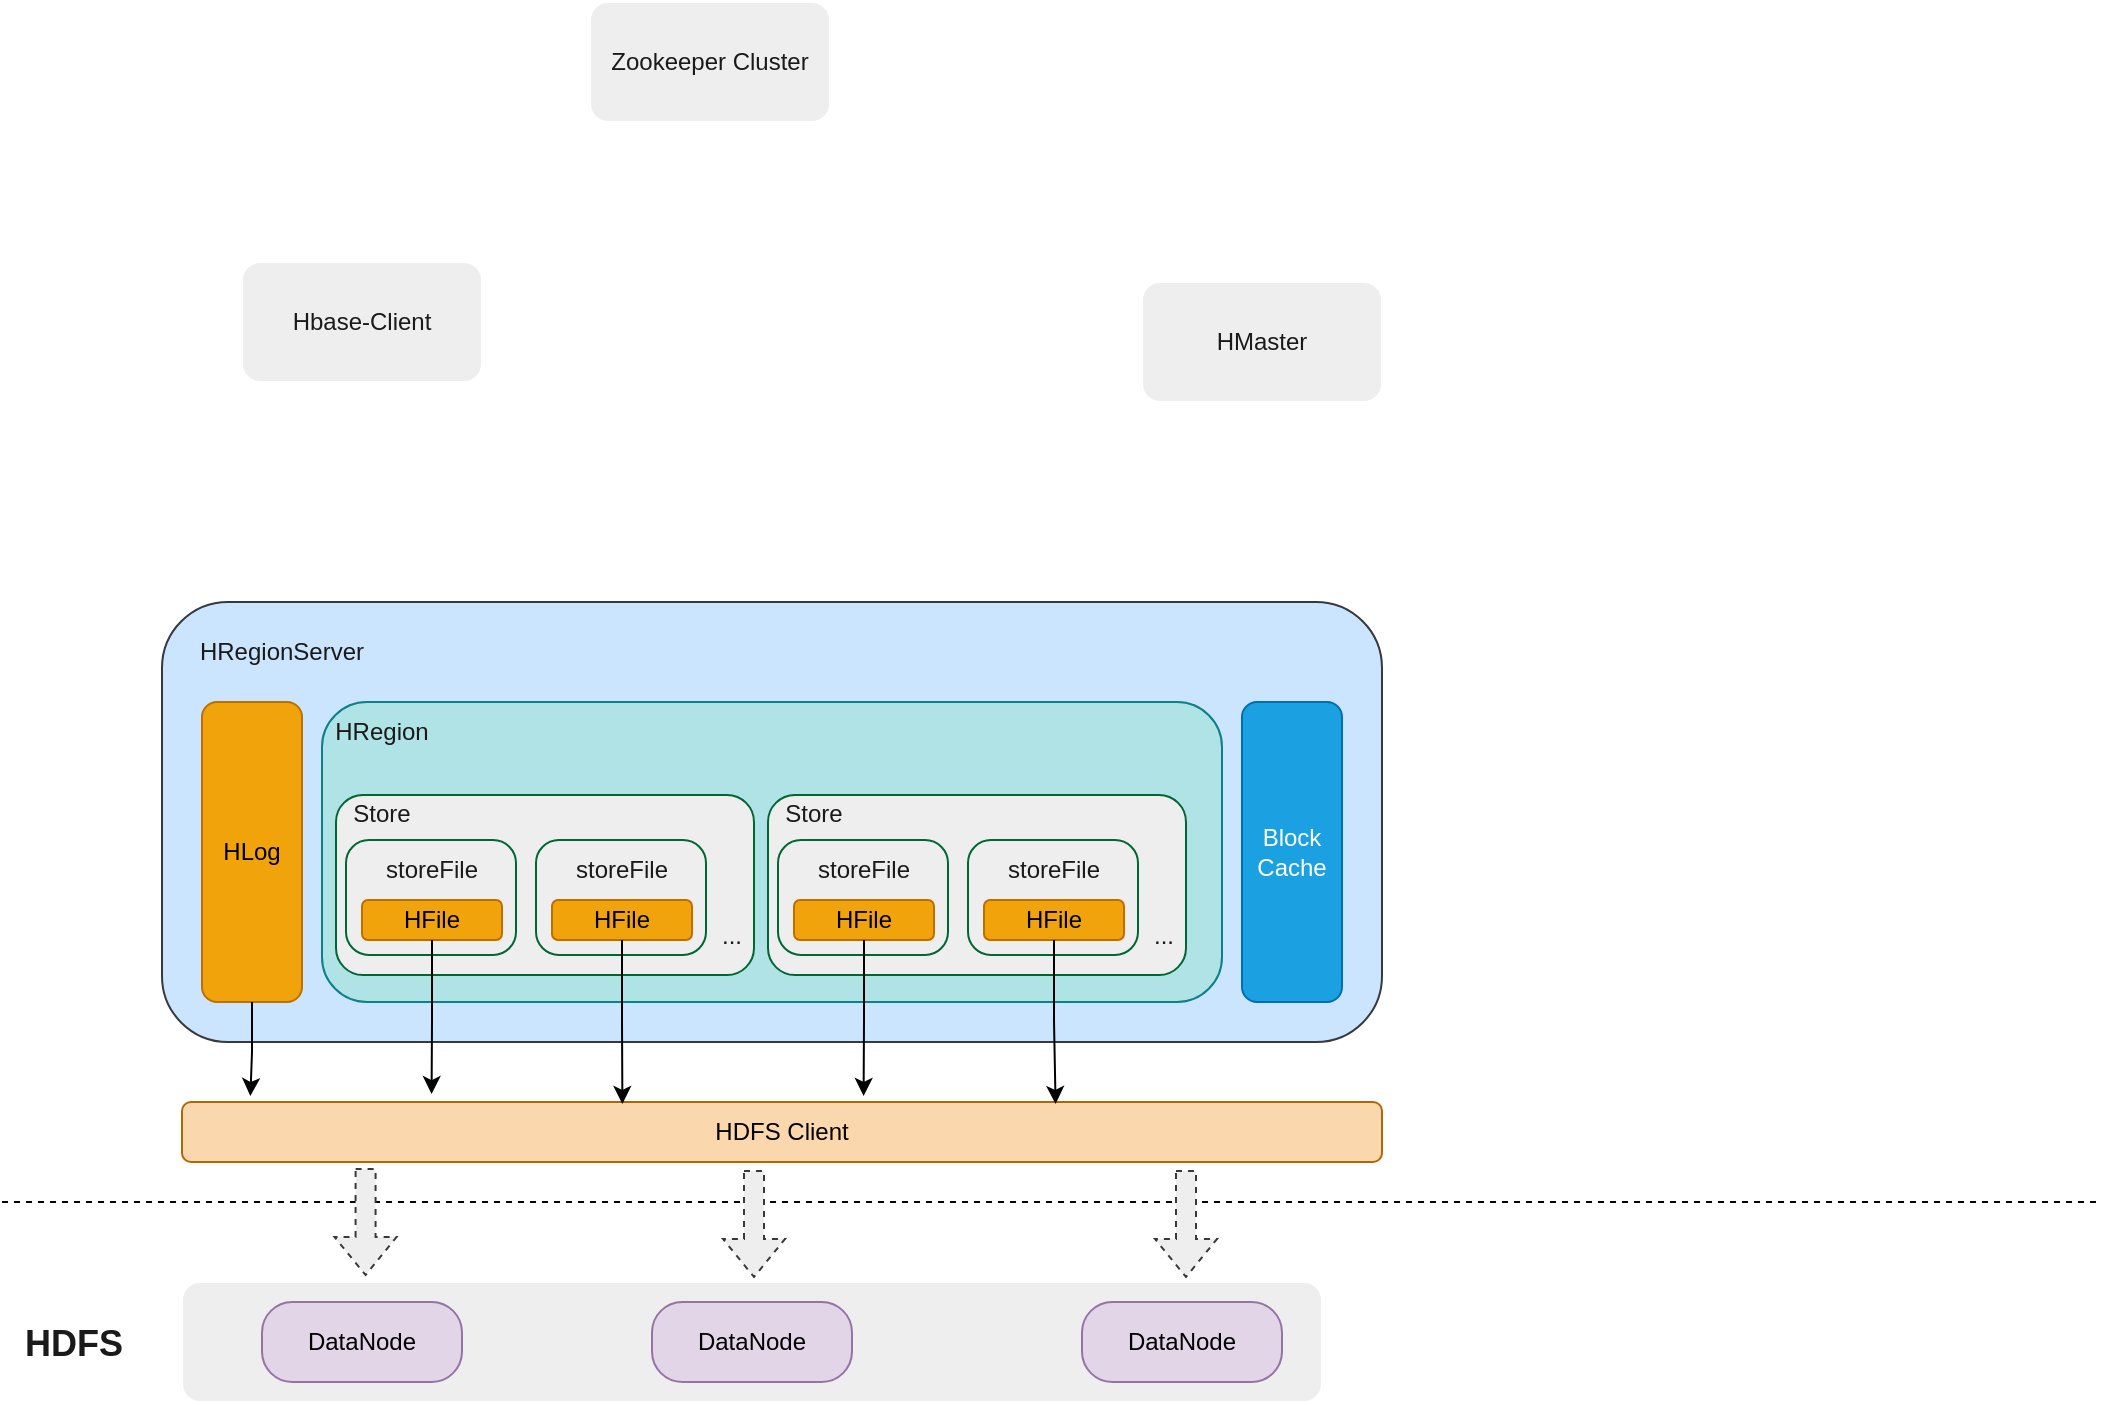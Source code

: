 <mxfile version="22.0.6" type="github">
  <diagram name="第 1 页" id="qOAIUotEJ7jFlLrmoN4y">
    <mxGraphModel dx="871" dy="553" grid="1" gridSize="10" guides="1" tooltips="1" connect="1" arrows="1" fold="1" page="1" pageScale="1" pageWidth="827" pageHeight="1169" math="0" shadow="0">
      <root>
        <mxCell id="0" />
        <mxCell id="1" parent="0" />
        <mxCell id="ZdKNUV4ZWtbOWoZ6B8-K-2" value="Hbase-Client" style="rounded=1;whiteSpace=wrap;html=1;labelBackgroundColor=none;fillColor=#EEEEEE;strokeColor=#FFFFFF;fontColor=#1A1A1A;" vertex="1" parent="1">
          <mxGeometry x="120" y="210" width="120" height="60" as="geometry" />
        </mxCell>
        <mxCell id="ZdKNUV4ZWtbOWoZ6B8-K-3" value="Zookeeper Cluster" style="rounded=1;whiteSpace=wrap;html=1;labelBackgroundColor=none;fillColor=#EEEEEE;strokeColor=#FFFFFF;fontColor=#1A1A1A;" vertex="1" parent="1">
          <mxGeometry x="294" y="80" width="120" height="60" as="geometry" />
        </mxCell>
        <mxCell id="ZdKNUV4ZWtbOWoZ6B8-K-4" value="HMaster" style="rounded=1;whiteSpace=wrap;html=1;labelBackgroundColor=none;fillColor=#EEEEEE;strokeColor=#FFFFFF;fontColor=#1A1A1A;" vertex="1" parent="1">
          <mxGeometry x="570" y="220" width="120" height="60" as="geometry" />
        </mxCell>
        <mxCell id="ZdKNUV4ZWtbOWoZ6B8-K-5" value="" style="rounded=1;whiteSpace=wrap;html=1;fillColor=#cce5ff;strokeColor=#36393d;labelBackgroundColor=none;" vertex="1" parent="1">
          <mxGeometry x="80" y="380" width="610" height="220" as="geometry" />
        </mxCell>
        <mxCell id="ZdKNUV4ZWtbOWoZ6B8-K-6" value="HRegionServer" style="text;html=1;strokeColor=none;fillColor=none;align=center;verticalAlign=middle;whiteSpace=wrap;rounded=1;labelBackgroundColor=none;fontColor=#1A1A1A;" vertex="1" parent="1">
          <mxGeometry x="80" y="390" width="120" height="30" as="geometry" />
        </mxCell>
        <mxCell id="ZdKNUV4ZWtbOWoZ6B8-K-7" value="HLog" style="rounded=1;whiteSpace=wrap;html=1;fillColor=#f0a30a;strokeColor=#BD7000;labelBackgroundColor=none;fontColor=#000000;" vertex="1" parent="1">
          <mxGeometry x="100" y="430" width="50" height="150" as="geometry" />
        </mxCell>
        <mxCell id="ZdKNUV4ZWtbOWoZ6B8-K-9" value="Block&lt;br&gt;Cache" style="rounded=1;whiteSpace=wrap;html=1;fillColor=#1ba1e2;strokeColor=#006EAF;labelBackgroundColor=none;fontColor=#ffffff;" vertex="1" parent="1">
          <mxGeometry x="620" y="430" width="50" height="150" as="geometry" />
        </mxCell>
        <mxCell id="ZdKNUV4ZWtbOWoZ6B8-K-10" value="" style="rounded=1;whiteSpace=wrap;html=1;fillColor=#b0e3e6;strokeColor=#0e8088;labelBackgroundColor=none;" vertex="1" parent="1">
          <mxGeometry x="160" y="430" width="450" height="150" as="geometry" />
        </mxCell>
        <mxCell id="ZdKNUV4ZWtbOWoZ6B8-K-11" value="HRegion" style="text;html=1;strokeColor=none;fillColor=none;align=center;verticalAlign=middle;whiteSpace=wrap;rounded=1;labelBackgroundColor=none;fontColor=#1A1A1A;" vertex="1" parent="1">
          <mxGeometry x="160" y="430" width="60" height="30" as="geometry" />
        </mxCell>
        <mxCell id="ZdKNUV4ZWtbOWoZ6B8-K-21" value="" style="rounded=1;whiteSpace=wrap;html=1;labelBackgroundColor=none;fillColor=#EEEEEE;strokeColor=#006633;fontColor=#1A1A1A;container=0;" vertex="1" parent="1">
          <mxGeometry x="383" y="476.5" width="209" height="90" as="geometry" />
        </mxCell>
        <mxCell id="ZdKNUV4ZWtbOWoZ6B8-K-22" value="Store" style="text;html=1;strokeColor=none;fillColor=none;align=center;verticalAlign=middle;whiteSpace=wrap;rounded=1;labelBackgroundColor=none;fontColor=#1A1A1A;container=0;" vertex="1" parent="1">
          <mxGeometry x="376" y="471" width="60" height="30" as="geometry" />
        </mxCell>
        <mxCell id="ZdKNUV4ZWtbOWoZ6B8-K-23" value="" style="rounded=1;whiteSpace=wrap;html=1;strokeColor=#006633;fontColor=#1A1A1A;fillColor=#EEEEEE;arcSize=20;container=0;" vertex="1" parent="1">
          <mxGeometry x="388" y="499" width="85" height="57.5" as="geometry" />
        </mxCell>
        <mxCell id="ZdKNUV4ZWtbOWoZ6B8-K-24" value="storeFile" style="text;html=1;strokeColor=none;fillColor=none;align=center;verticalAlign=middle;whiteSpace=wrap;rounded=0;fontColor=#1A1A1A;container=0;" vertex="1" parent="1">
          <mxGeometry x="401" y="499" width="60" height="30" as="geometry" />
        </mxCell>
        <mxCell id="ZdKNUV4ZWtbOWoZ6B8-K-25" value="HFile" style="rounded=1;whiteSpace=wrap;html=1;strokeColor=#BD7000;fontColor=#000000;fillColor=#f0a30a;container=0;" vertex="1" parent="1">
          <mxGeometry x="396" y="529" width="70" height="20" as="geometry" />
        </mxCell>
        <mxCell id="ZdKNUV4ZWtbOWoZ6B8-K-26" value="" style="rounded=1;whiteSpace=wrap;html=1;strokeColor=#006633;fontColor=#1A1A1A;fillColor=#EEEEEE;arcSize=20;container=0;" vertex="1" parent="1">
          <mxGeometry x="483" y="499" width="85" height="57.5" as="geometry" />
        </mxCell>
        <mxCell id="ZdKNUV4ZWtbOWoZ6B8-K-27" value="storeFile" style="text;html=1;strokeColor=none;fillColor=none;align=center;verticalAlign=middle;whiteSpace=wrap;rounded=0;fontColor=#1A1A1A;container=0;" vertex="1" parent="1">
          <mxGeometry x="496" y="499" width="60" height="30" as="geometry" />
        </mxCell>
        <mxCell id="ZdKNUV4ZWtbOWoZ6B8-K-28" value="HFile" style="rounded=1;whiteSpace=wrap;html=1;strokeColor=#BD7000;fontColor=#000000;fillColor=#f0a30a;container=0;" vertex="1" parent="1">
          <mxGeometry x="491" y="529" width="70" height="20" as="geometry" />
        </mxCell>
        <mxCell id="ZdKNUV4ZWtbOWoZ6B8-K-29" value="..." style="text;html=1;strokeColor=none;fillColor=none;align=center;verticalAlign=middle;whiteSpace=wrap;rounded=0;fontColor=#1A1A1A;container=0;" vertex="1" parent="1">
          <mxGeometry x="551" y="532" width="60" height="30" as="geometry" />
        </mxCell>
        <mxCell id="ZdKNUV4ZWtbOWoZ6B8-K-71" value="" style="rounded=1;whiteSpace=wrap;html=1;labelBackgroundColor=none;fillColor=#EEEEEE;strokeColor=#006633;fontColor=#1A1A1A;container=0;" vertex="1" parent="1">
          <mxGeometry x="167" y="476.5" width="209" height="90" as="geometry" />
        </mxCell>
        <mxCell id="ZdKNUV4ZWtbOWoZ6B8-K-72" value="Store" style="text;html=1;strokeColor=none;fillColor=none;align=center;verticalAlign=middle;whiteSpace=wrap;rounded=1;labelBackgroundColor=none;fontColor=#1A1A1A;container=0;" vertex="1" parent="1">
          <mxGeometry x="160" y="471" width="60" height="30" as="geometry" />
        </mxCell>
        <mxCell id="ZdKNUV4ZWtbOWoZ6B8-K-73" value="" style="rounded=1;whiteSpace=wrap;html=1;strokeColor=#006633;fontColor=#1A1A1A;fillColor=#EEEEEE;arcSize=20;container=0;" vertex="1" parent="1">
          <mxGeometry x="172" y="499" width="85" height="57.5" as="geometry" />
        </mxCell>
        <mxCell id="ZdKNUV4ZWtbOWoZ6B8-K-74" value="storeFile" style="text;html=1;strokeColor=none;fillColor=none;align=center;verticalAlign=middle;whiteSpace=wrap;rounded=0;fontColor=#1A1A1A;container=0;" vertex="1" parent="1">
          <mxGeometry x="185" y="499" width="60" height="30" as="geometry" />
        </mxCell>
        <mxCell id="ZdKNUV4ZWtbOWoZ6B8-K-75" value="HFile" style="rounded=1;whiteSpace=wrap;html=1;strokeColor=#BD7000;fontColor=#000000;fillColor=#f0a30a;container=0;" vertex="1" parent="1">
          <mxGeometry x="180" y="529" width="70" height="20" as="geometry" />
        </mxCell>
        <mxCell id="ZdKNUV4ZWtbOWoZ6B8-K-76" value="" style="rounded=1;whiteSpace=wrap;html=1;strokeColor=#006633;fontColor=#1A1A1A;fillColor=#EEEEEE;arcSize=20;container=0;" vertex="1" parent="1">
          <mxGeometry x="267" y="499" width="85" height="57.5" as="geometry" />
        </mxCell>
        <mxCell id="ZdKNUV4ZWtbOWoZ6B8-K-77" value="storeFile" style="text;html=1;strokeColor=none;fillColor=none;align=center;verticalAlign=middle;whiteSpace=wrap;rounded=0;fontColor=#1A1A1A;container=0;" vertex="1" parent="1">
          <mxGeometry x="280" y="499" width="60" height="30" as="geometry" />
        </mxCell>
        <mxCell id="ZdKNUV4ZWtbOWoZ6B8-K-78" value="HFile" style="rounded=1;whiteSpace=wrap;html=1;strokeColor=#BD7000;fontColor=#000000;fillColor=#f0a30a;container=0;" vertex="1" parent="1">
          <mxGeometry x="275" y="529" width="70" height="20" as="geometry" />
        </mxCell>
        <mxCell id="ZdKNUV4ZWtbOWoZ6B8-K-79" value="..." style="text;html=1;strokeColor=none;fillColor=none;align=center;verticalAlign=middle;whiteSpace=wrap;rounded=0;fontColor=#1A1A1A;container=0;" vertex="1" parent="1">
          <mxGeometry x="335" y="532" width="60" height="30" as="geometry" />
        </mxCell>
        <mxCell id="ZdKNUV4ZWtbOWoZ6B8-K-80" value="HDFS Client" style="rounded=1;whiteSpace=wrap;html=1;strokeColor=#b46504;fillColor=#fad7ac;" vertex="1" parent="1">
          <mxGeometry x="90" y="630" width="600" height="30" as="geometry" />
        </mxCell>
        <mxCell id="ZdKNUV4ZWtbOWoZ6B8-K-81" style="edgeStyle=orthogonalEdgeStyle;rounded=0;orthogonalLoop=1;jettySize=auto;html=1;exitX=0.5;exitY=1;exitDx=0;exitDy=0;entryX=0.057;entryY=-0.1;entryDx=0;entryDy=0;entryPerimeter=0;strokeColor=default;fontColor=#FFFFFF;strokeWidth=1;" edge="1" parent="1" source="ZdKNUV4ZWtbOWoZ6B8-K-7" target="ZdKNUV4ZWtbOWoZ6B8-K-80">
          <mxGeometry relative="1" as="geometry" />
        </mxCell>
        <mxCell id="ZdKNUV4ZWtbOWoZ6B8-K-82" style="edgeStyle=orthogonalEdgeStyle;rounded=0;orthogonalLoop=1;jettySize=auto;html=1;exitX=0.5;exitY=1;exitDx=0;exitDy=0;entryX=0.208;entryY=-0.133;entryDx=0;entryDy=0;entryPerimeter=0;strokeColor=#000000;fontColor=#FFFFFF;" edge="1" parent="1" source="ZdKNUV4ZWtbOWoZ6B8-K-75" target="ZdKNUV4ZWtbOWoZ6B8-K-80">
          <mxGeometry relative="1" as="geometry" />
        </mxCell>
        <mxCell id="ZdKNUV4ZWtbOWoZ6B8-K-83" style="edgeStyle=orthogonalEdgeStyle;rounded=0;orthogonalLoop=1;jettySize=auto;html=1;exitX=0.5;exitY=1;exitDx=0;exitDy=0;entryX=0.367;entryY=0.033;entryDx=0;entryDy=0;entryPerimeter=0;strokeColor=#000000;fontColor=#FFFFFF;" edge="1" parent="1" source="ZdKNUV4ZWtbOWoZ6B8-K-78" target="ZdKNUV4ZWtbOWoZ6B8-K-80">
          <mxGeometry relative="1" as="geometry" />
        </mxCell>
        <mxCell id="ZdKNUV4ZWtbOWoZ6B8-K-85" style="edgeStyle=orthogonalEdgeStyle;rounded=0;orthogonalLoop=1;jettySize=auto;html=1;exitX=0.5;exitY=1;exitDx=0;exitDy=0;entryX=0.568;entryY=-0.1;entryDx=0;entryDy=0;entryPerimeter=0;strokeColor=#000000;fontColor=#FFFFFF;" edge="1" parent="1" source="ZdKNUV4ZWtbOWoZ6B8-K-25" target="ZdKNUV4ZWtbOWoZ6B8-K-80">
          <mxGeometry relative="1" as="geometry" />
        </mxCell>
        <mxCell id="ZdKNUV4ZWtbOWoZ6B8-K-86" style="edgeStyle=orthogonalEdgeStyle;rounded=0;orthogonalLoop=1;jettySize=auto;html=1;exitX=0.5;exitY=1;exitDx=0;exitDy=0;entryX=0.728;entryY=0.033;entryDx=0;entryDy=0;entryPerimeter=0;strokeColor=#000000;fontColor=#FFFFFF;" edge="1" parent="1" source="ZdKNUV4ZWtbOWoZ6B8-K-28" target="ZdKNUV4ZWtbOWoZ6B8-K-80">
          <mxGeometry relative="1" as="geometry" />
        </mxCell>
        <mxCell id="ZdKNUV4ZWtbOWoZ6B8-K-87" value="" style="endArrow=none;dashed=1;html=1;rounded=0;strokeColor=#000000;fontColor=#FFFFFF;" edge="1" parent="1">
          <mxGeometry width="50" height="50" relative="1" as="geometry">
            <mxPoint y="680" as="sourcePoint" />
            <mxPoint x="1050" y="680" as="targetPoint" />
          </mxGeometry>
        </mxCell>
        <mxCell id="ZdKNUV4ZWtbOWoZ6B8-K-88" value="" style="rounded=1;whiteSpace=wrap;html=1;strokeColor=#FFFFFF;fontColor=#1A1A1A;fillColor=#EEEEEE;" vertex="1" parent="1">
          <mxGeometry x="90" y="720" width="570" height="60" as="geometry" />
        </mxCell>
        <mxCell id="ZdKNUV4ZWtbOWoZ6B8-K-89" value="DataNode" style="rounded=1;whiteSpace=wrap;html=1;strokeColor=#9673a6;fillColor=#e1d5e7;arcSize=38;" vertex="1" parent="1">
          <mxGeometry x="130" y="730" width="100" height="40" as="geometry" />
        </mxCell>
        <mxCell id="ZdKNUV4ZWtbOWoZ6B8-K-90" value="DataNode" style="rounded=1;whiteSpace=wrap;html=1;strokeColor=#9673a6;fillColor=#e1d5e7;arcSize=38;" vertex="1" parent="1">
          <mxGeometry x="325" y="730" width="100" height="40" as="geometry" />
        </mxCell>
        <mxCell id="ZdKNUV4ZWtbOWoZ6B8-K-91" value="DataNode" style="rounded=1;whiteSpace=wrap;html=1;strokeColor=#9673a6;fillColor=#e1d5e7;arcSize=38;" vertex="1" parent="1">
          <mxGeometry x="540" y="730" width="100" height="40" as="geometry" />
        </mxCell>
        <mxCell id="ZdKNUV4ZWtbOWoZ6B8-K-93" value="&lt;font style=&quot;font-size: 18px;&quot;&gt;&lt;b&gt;HDFS&lt;/b&gt;&lt;/font&gt;" style="text;html=1;strokeColor=none;fillColor=none;align=center;verticalAlign=middle;whiteSpace=wrap;rounded=0;fontColor=#1A1A1A;" vertex="1" parent="1">
          <mxGeometry x="6" y="726" width="60" height="50" as="geometry" />
        </mxCell>
        <mxCell id="ZdKNUV4ZWtbOWoZ6B8-K-94" value="" style="shape=flexArrow;endArrow=classic;html=1;rounded=0;strokeColor=#36393d;fontColor=#FFFFFF;dashed=1;entryX=0.161;entryY=-0.083;entryDx=0;entryDy=0;entryPerimeter=0;exitX=0.153;exitY=1.035;exitDx=0;exitDy=0;exitPerimeter=0;fillColor=#eeeeee;" edge="1" parent="1">
          <mxGeometry width="50" height="50" relative="1" as="geometry">
            <mxPoint x="181.8" y="663.05" as="sourcePoint" />
            <mxPoint x="181.77" y="717.02" as="targetPoint" />
          </mxGeometry>
        </mxCell>
        <mxCell id="ZdKNUV4ZWtbOWoZ6B8-K-95" value="" style="shape=flexArrow;endArrow=classic;html=1;rounded=0;strokeColor=#36393d;fontColor=#FFFFFF;dashed=1;entryX=0.161;entryY=-0.083;entryDx=0;entryDy=0;entryPerimeter=0;exitX=0.153;exitY=1.035;exitDx=0;exitDy=0;exitPerimeter=0;fillColor=#eeeeee;" edge="1" parent="1">
          <mxGeometry width="50" height="50" relative="1" as="geometry">
            <mxPoint x="376" y="664" as="sourcePoint" />
            <mxPoint x="376" y="718" as="targetPoint" />
          </mxGeometry>
        </mxCell>
        <mxCell id="ZdKNUV4ZWtbOWoZ6B8-K-96" value="" style="shape=flexArrow;endArrow=classic;html=1;rounded=0;strokeColor=#36393d;fontColor=#FFFFFF;dashed=1;entryX=0.161;entryY=-0.083;entryDx=0;entryDy=0;entryPerimeter=0;exitX=0.153;exitY=1.035;exitDx=0;exitDy=0;exitPerimeter=0;fillColor=#eeeeee;" edge="1" parent="1">
          <mxGeometry width="50" height="50" relative="1" as="geometry">
            <mxPoint x="592" y="664" as="sourcePoint" />
            <mxPoint x="592" y="718" as="targetPoint" />
          </mxGeometry>
        </mxCell>
      </root>
    </mxGraphModel>
  </diagram>
</mxfile>
